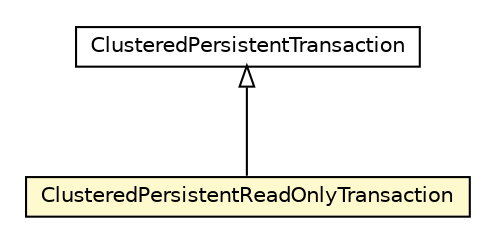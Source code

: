 #!/usr/local/bin/dot
#
# Class diagram 
# Generated by UMLGraph version 5.1 (http://www.umlgraph.org/)
#

digraph G {
	edge [fontname="Helvetica",fontsize=10,labelfontname="Helvetica",labelfontsize=10];
	node [fontname="Helvetica",fontsize=10,shape=plaintext];
	nodesep=0.25;
	ranksep=0.5;
	// pt.ist.fenixframework.backend.jvstm.pstm.ClusteredPersistentTransaction
	c98998 [label=<<table title="pt.ist.fenixframework.backend.jvstm.pstm.ClusteredPersistentTransaction" border="0" cellborder="1" cellspacing="0" cellpadding="2" port="p" href="./ClusteredPersistentTransaction.html">
		<tr><td><table border="0" cellspacing="0" cellpadding="1">
<tr><td align="center" balign="center"> ClusteredPersistentTransaction </td></tr>
		</table></td></tr>
		</table>>, fontname="Helvetica", fontcolor="black", fontsize=10.0];
	// pt.ist.fenixframework.backend.jvstm.pstm.ClusteredPersistentReadOnlyTransaction
	c98999 [label=<<table title="pt.ist.fenixframework.backend.jvstm.pstm.ClusteredPersistentReadOnlyTransaction" border="0" cellborder="1" cellspacing="0" cellpadding="2" port="p" bgcolor="lemonChiffon" href="./ClusteredPersistentReadOnlyTransaction.html">
		<tr><td><table border="0" cellspacing="0" cellpadding="1">
<tr><td align="center" balign="center"> ClusteredPersistentReadOnlyTransaction </td></tr>
		</table></td></tr>
		</table>>, fontname="Helvetica", fontcolor="black", fontsize=10.0];
	//pt.ist.fenixframework.backend.jvstm.pstm.ClusteredPersistentReadOnlyTransaction extends pt.ist.fenixframework.backend.jvstm.pstm.ClusteredPersistentTransaction
	c98998:p -> c98999:p [dir=back,arrowtail=empty];
}

